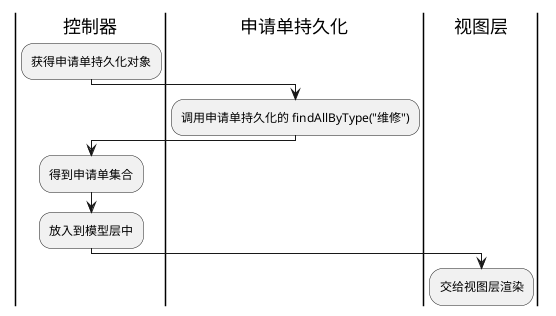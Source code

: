@startuml
|控制器|
:获得申请单持久化对象;
    |申请单持久化|
    :调用申请单持久化的 findAllByType("维修");

|控制器|
:得到申请单集合;
:放入到模型层中;

        |视图层|
        :交给视图层渲染;

@enduml